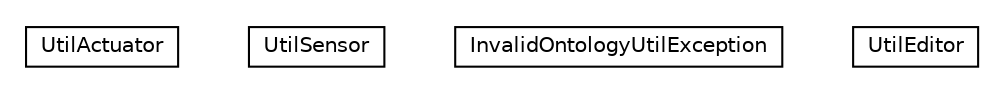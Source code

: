 #!/usr/local/bin/dot
#
# Class diagram 
# Generated by UMLGraph version R5_6-24-gf6e263 (http://www.umlgraph.org/)
#

digraph G {
	edge [fontname="Helvetica",fontsize=10,labelfontname="Helvetica",labelfontsize=10];
	node [fontname="Helvetica",fontsize=10,shape=plaintext];
	nodesep=0.25;
	ranksep=0.5;
	// org.universAAL.utilities.api.service.mid.UtilActuator
	c340 [label=<<table title="org.universAAL.utilities.api.service.mid.UtilActuator" border="0" cellborder="1" cellspacing="0" cellpadding="2" port="p" href="./UtilActuator.html">
		<tr><td><table border="0" cellspacing="0" cellpadding="1">
<tr><td align="center" balign="center"> UtilActuator </td></tr>
		</table></td></tr>
		</table>>, URL="./UtilActuator.html", fontname="Helvetica", fontcolor="black", fontsize=10.0];
	// org.universAAL.utilities.api.service.mid.UtilSensor
	c341 [label=<<table title="org.universAAL.utilities.api.service.mid.UtilSensor" border="0" cellborder="1" cellspacing="0" cellpadding="2" port="p" href="./UtilSensor.html">
		<tr><td><table border="0" cellspacing="0" cellpadding="1">
<tr><td align="center" balign="center"> UtilSensor </td></tr>
		</table></td></tr>
		</table>>, URL="./UtilSensor.html", fontname="Helvetica", fontcolor="black", fontsize=10.0];
	// org.universAAL.utilities.api.service.mid.InvalidOntologyUtilException
	c342 [label=<<table title="org.universAAL.utilities.api.service.mid.InvalidOntologyUtilException" border="0" cellborder="1" cellspacing="0" cellpadding="2" port="p" href="./InvalidOntologyUtilException.html">
		<tr><td><table border="0" cellspacing="0" cellpadding="1">
<tr><td align="center" balign="center"> InvalidOntologyUtilException </td></tr>
		</table></td></tr>
		</table>>, URL="./InvalidOntologyUtilException.html", fontname="Helvetica", fontcolor="black", fontsize=10.0];
	// org.universAAL.utilities.api.service.mid.UtilEditor
	c343 [label=<<table title="org.universAAL.utilities.api.service.mid.UtilEditor" border="0" cellborder="1" cellspacing="0" cellpadding="2" port="p" href="./UtilEditor.html">
		<tr><td><table border="0" cellspacing="0" cellpadding="1">
<tr><td align="center" balign="center"> UtilEditor </td></tr>
		</table></td></tr>
		</table>>, URL="./UtilEditor.html", fontname="Helvetica", fontcolor="black", fontsize=10.0];
}

